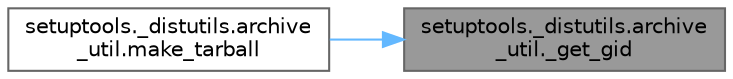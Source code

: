 digraph "setuptools._distutils.archive_util._get_gid"
{
 // LATEX_PDF_SIZE
  bgcolor="transparent";
  edge [fontname=Helvetica,fontsize=10,labelfontname=Helvetica,labelfontsize=10];
  node [fontname=Helvetica,fontsize=10,shape=box,height=0.2,width=0.4];
  rankdir="RL";
  Node1 [id="Node000001",label="setuptools._distutils.archive\l_util._get_gid",height=0.2,width=0.4,color="gray40", fillcolor="grey60", style="filled", fontcolor="black",tooltip=" "];
  Node1 -> Node2 [id="edge1_Node000001_Node000002",dir="back",color="steelblue1",style="solid",tooltip=" "];
  Node2 [id="Node000002",label="setuptools._distutils.archive\l_util.make_tarball",height=0.2,width=0.4,color="grey40", fillcolor="white", style="filled",URL="$namespacesetuptools_1_1__distutils_1_1archive__util.html#adf09912df4df8757159003594be7f5aa",tooltip=" "];
}
